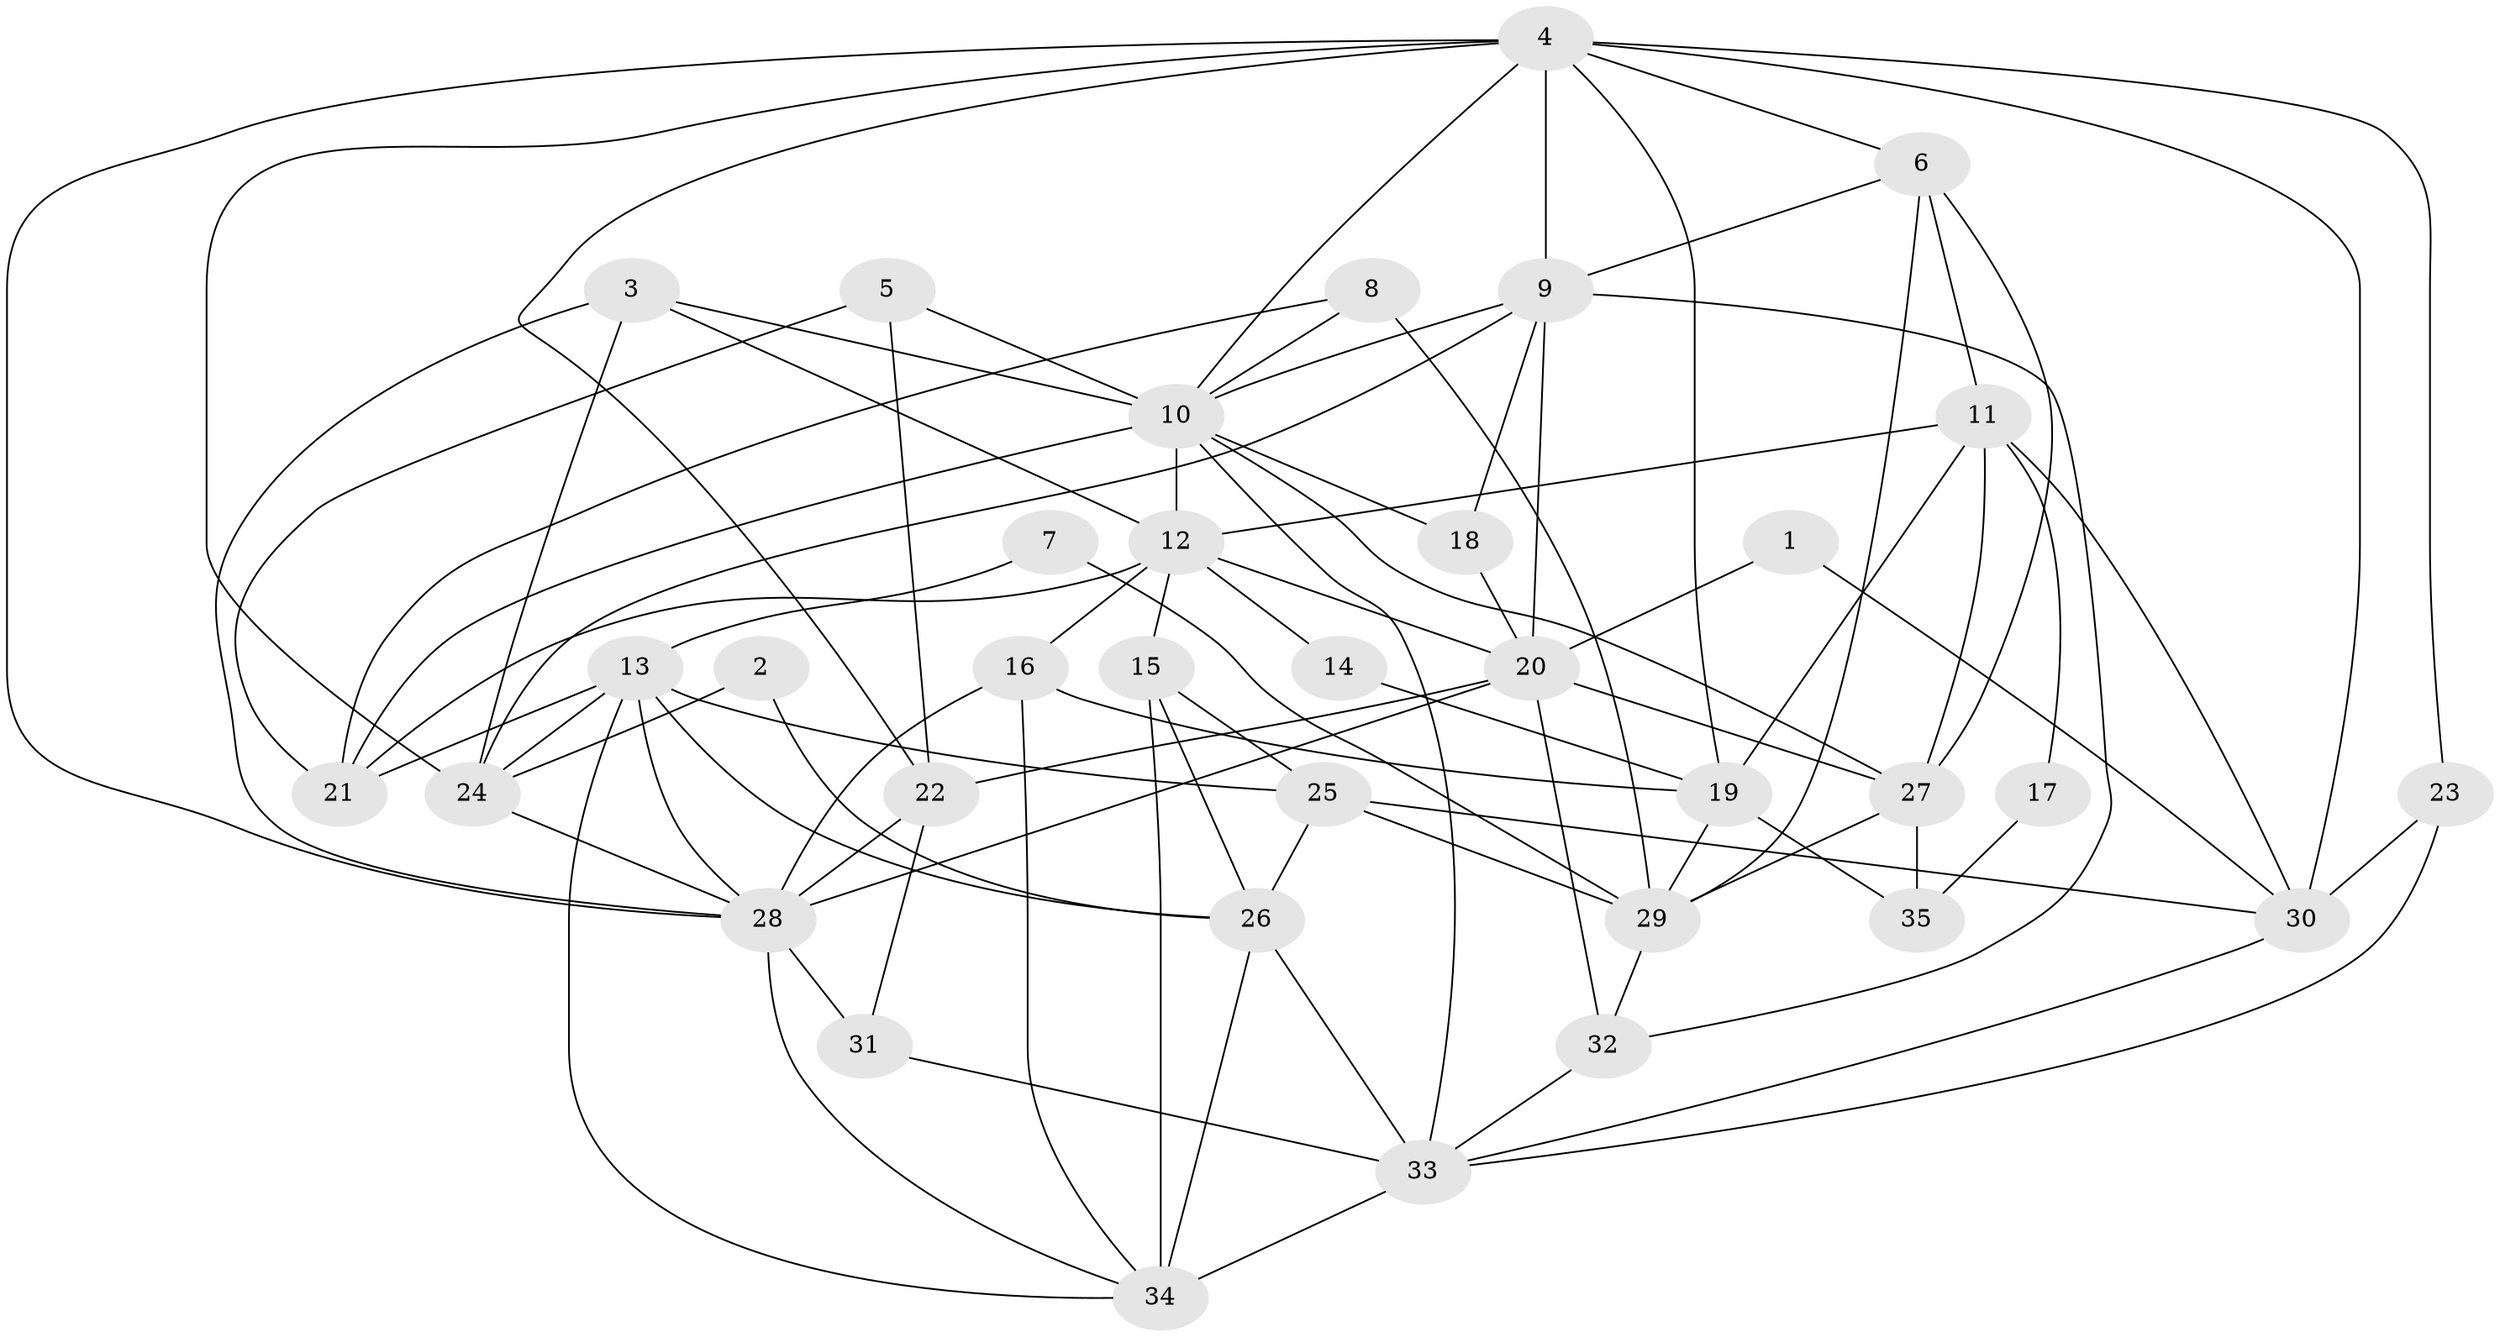 // original degree distribution, {5: 0.17391304347826086, 8: 0.014492753623188406, 6: 0.11594202898550725, 2: 0.17391304347826086, 4: 0.2318840579710145, 3: 0.2463768115942029, 7: 0.043478260869565216}
// Generated by graph-tools (version 1.1) at 2025/26/03/09/25 03:26:19]
// undirected, 35 vertices, 89 edges
graph export_dot {
graph [start="1"]
  node [color=gray90,style=filled];
  1;
  2;
  3;
  4;
  5;
  6;
  7;
  8;
  9;
  10;
  11;
  12;
  13;
  14;
  15;
  16;
  17;
  18;
  19;
  20;
  21;
  22;
  23;
  24;
  25;
  26;
  27;
  28;
  29;
  30;
  31;
  32;
  33;
  34;
  35;
  1 -- 20 [weight=1.0];
  1 -- 30 [weight=1.0];
  2 -- 24 [weight=1.0];
  2 -- 26 [weight=1.0];
  3 -- 10 [weight=1.0];
  3 -- 12 [weight=1.0];
  3 -- 24 [weight=1.0];
  3 -- 28 [weight=1.0];
  4 -- 6 [weight=1.0];
  4 -- 9 [weight=2.0];
  4 -- 10 [weight=1.0];
  4 -- 19 [weight=1.0];
  4 -- 22 [weight=1.0];
  4 -- 23 [weight=1.0];
  4 -- 24 [weight=1.0];
  4 -- 28 [weight=1.0];
  4 -- 30 [weight=1.0];
  5 -- 10 [weight=1.0];
  5 -- 21 [weight=1.0];
  5 -- 22 [weight=1.0];
  6 -- 9 [weight=1.0];
  6 -- 11 [weight=2.0];
  6 -- 27 [weight=1.0];
  6 -- 29 [weight=1.0];
  7 -- 13 [weight=1.0];
  7 -- 29 [weight=1.0];
  8 -- 10 [weight=1.0];
  8 -- 21 [weight=1.0];
  8 -- 29 [weight=2.0];
  9 -- 10 [weight=1.0];
  9 -- 18 [weight=1.0];
  9 -- 20 [weight=1.0];
  9 -- 24 [weight=1.0];
  9 -- 32 [weight=1.0];
  10 -- 12 [weight=1.0];
  10 -- 18 [weight=1.0];
  10 -- 21 [weight=1.0];
  10 -- 27 [weight=1.0];
  10 -- 33 [weight=1.0];
  11 -- 12 [weight=1.0];
  11 -- 17 [weight=1.0];
  11 -- 19 [weight=2.0];
  11 -- 27 [weight=1.0];
  11 -- 30 [weight=1.0];
  12 -- 14 [weight=1.0];
  12 -- 15 [weight=1.0];
  12 -- 16 [weight=1.0];
  12 -- 20 [weight=1.0];
  12 -- 21 [weight=1.0];
  13 -- 21 [weight=1.0];
  13 -- 24 [weight=1.0];
  13 -- 25 [weight=1.0];
  13 -- 26 [weight=1.0];
  13 -- 28 [weight=1.0];
  13 -- 34 [weight=1.0];
  14 -- 19 [weight=1.0];
  15 -- 25 [weight=1.0];
  15 -- 26 [weight=1.0];
  15 -- 34 [weight=1.0];
  16 -- 19 [weight=1.0];
  16 -- 28 [weight=1.0];
  16 -- 34 [weight=1.0];
  17 -- 35 [weight=2.0];
  18 -- 20 [weight=1.0];
  19 -- 29 [weight=1.0];
  19 -- 35 [weight=2.0];
  20 -- 22 [weight=1.0];
  20 -- 27 [weight=2.0];
  20 -- 28 [weight=2.0];
  20 -- 32 [weight=1.0];
  22 -- 28 [weight=1.0];
  22 -- 31 [weight=1.0];
  23 -- 30 [weight=1.0];
  23 -- 33 [weight=1.0];
  24 -- 28 [weight=3.0];
  25 -- 26 [weight=1.0];
  25 -- 29 [weight=1.0];
  25 -- 30 [weight=1.0];
  26 -- 33 [weight=1.0];
  26 -- 34 [weight=2.0];
  27 -- 29 [weight=2.0];
  27 -- 35 [weight=1.0];
  28 -- 31 [weight=3.0];
  28 -- 34 [weight=1.0];
  29 -- 32 [weight=1.0];
  30 -- 33 [weight=1.0];
  31 -- 33 [weight=1.0];
  32 -- 33 [weight=1.0];
  33 -- 34 [weight=1.0];
}
